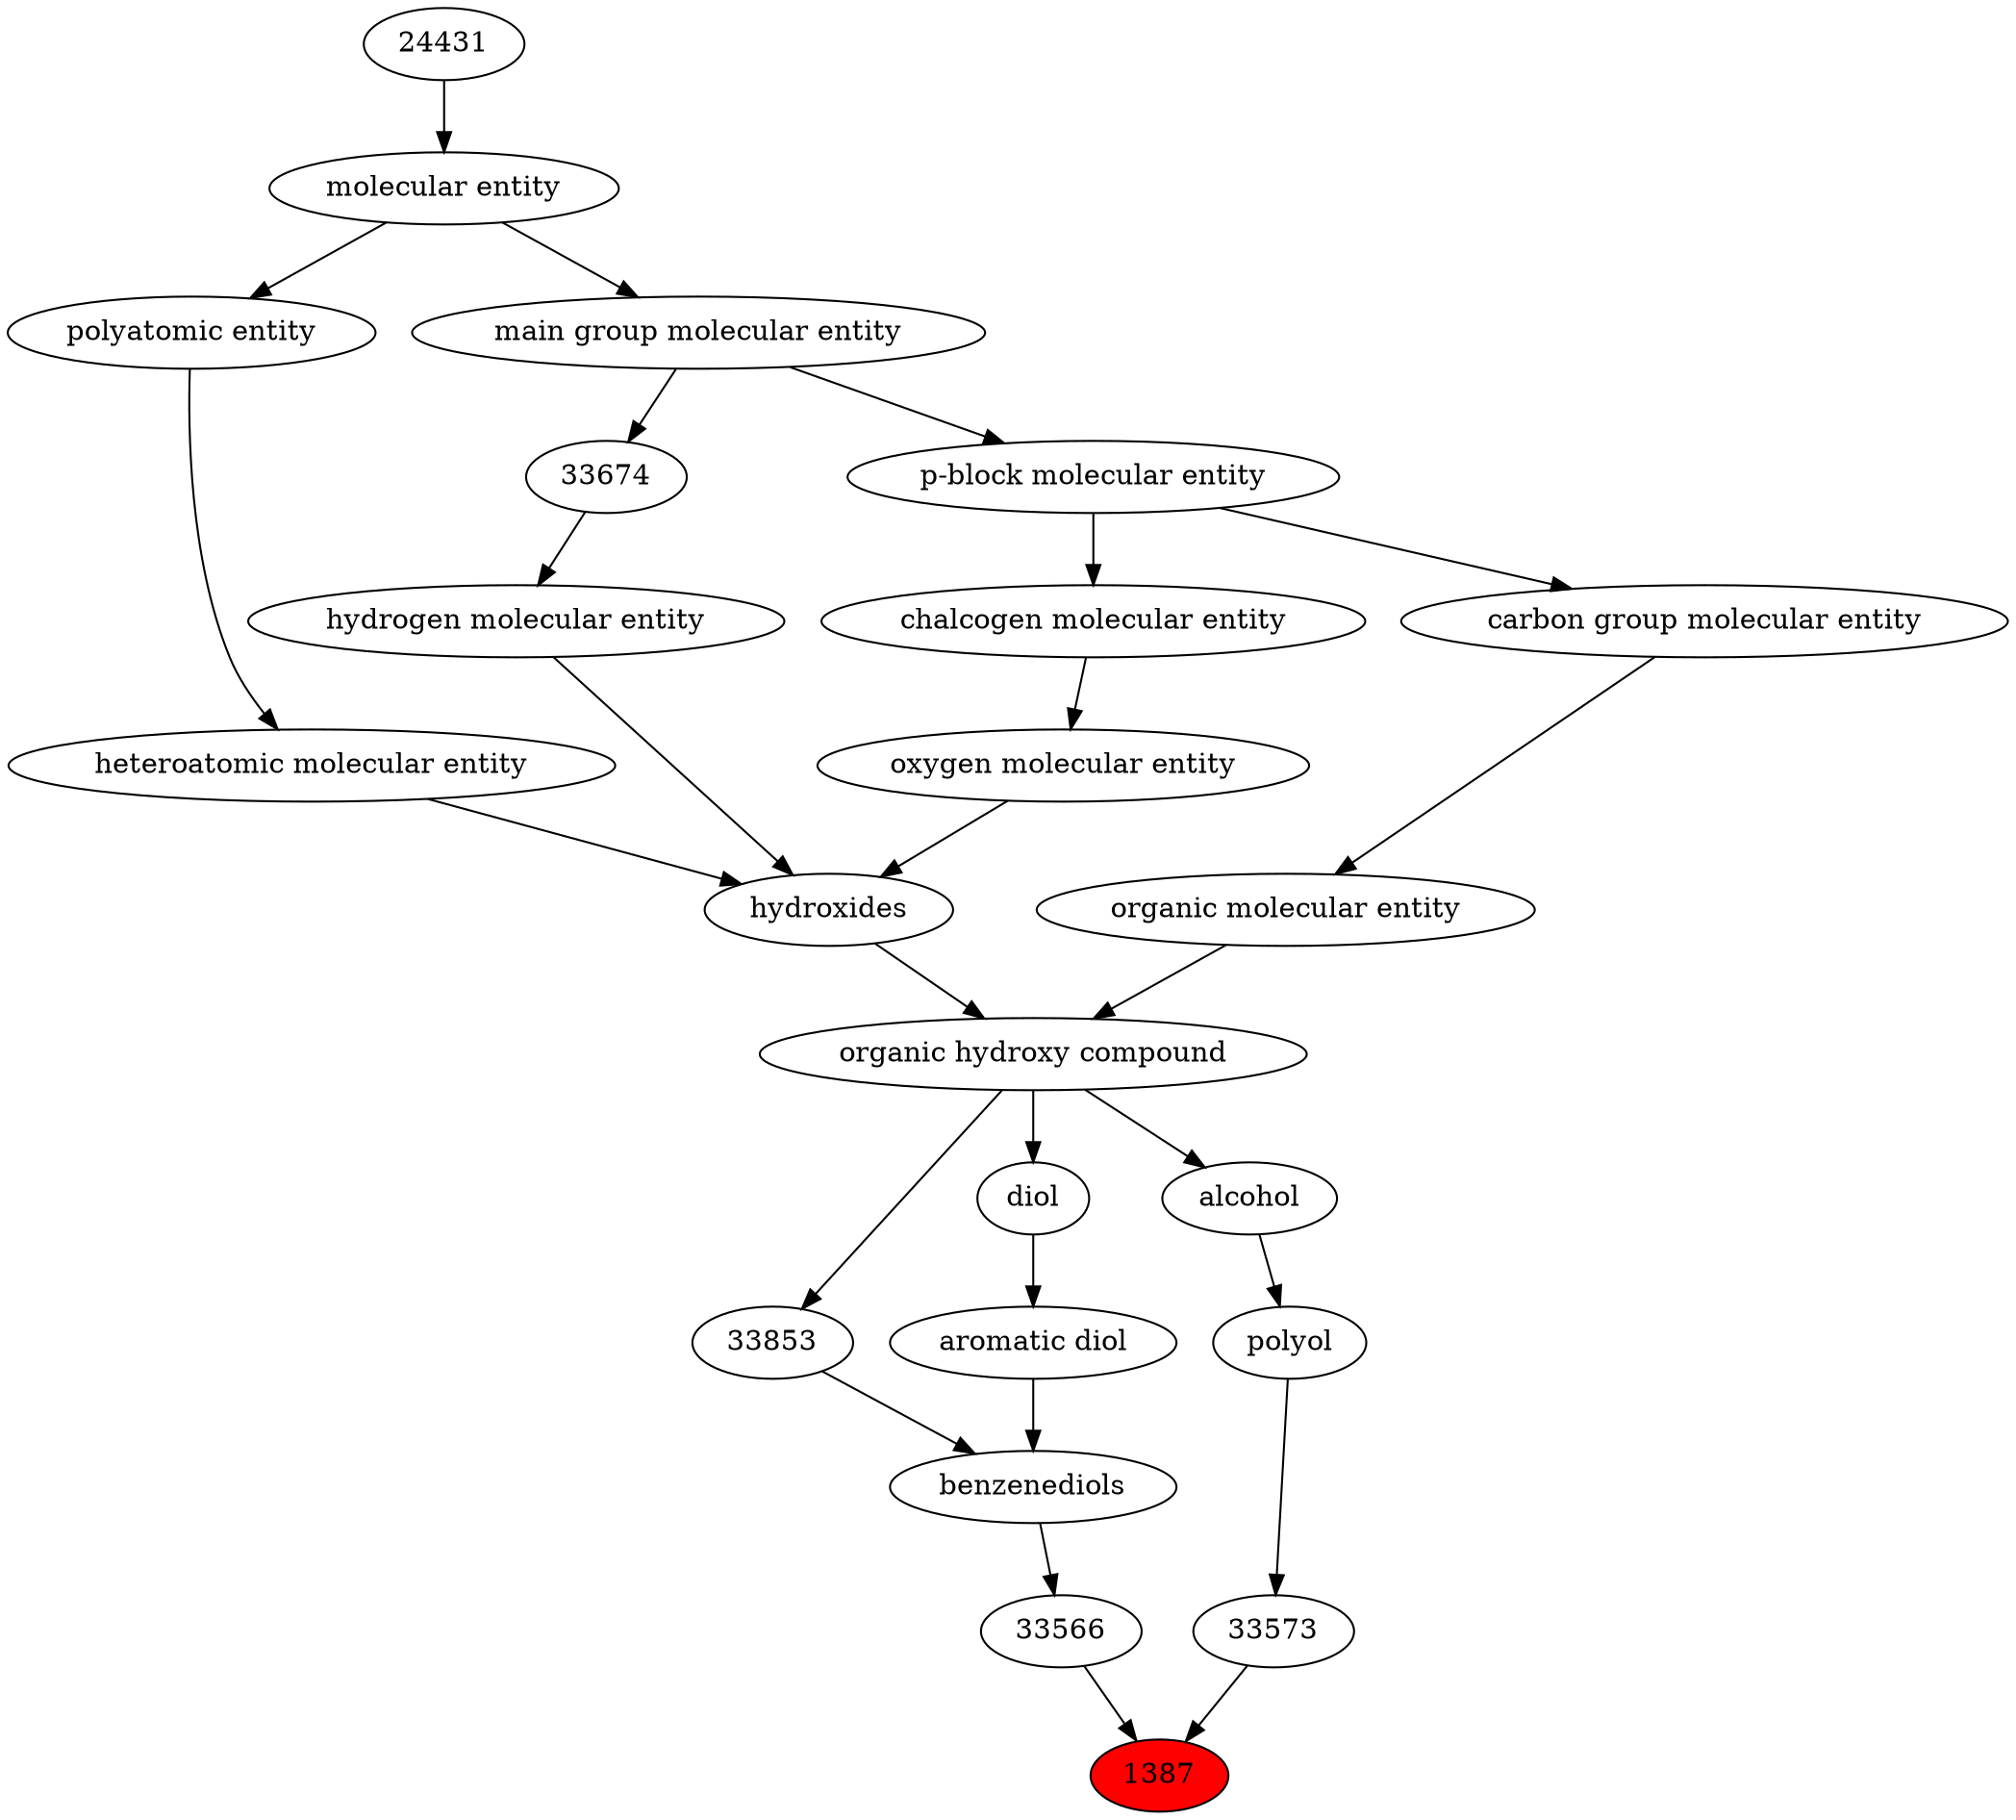 digraph tree{ 
1387 [label="1387" fillcolor=red style=filled]
33566 -> 1387
33573 -> 1387
33566 [label="33566"]
33570 -> 33566
33573 [label="33573"]
26191 -> 33573
33570 [label="benzenediols"]
33853 -> 33570
22625 -> 33570
26191 [label="polyol"]
30879 -> 26191
33853 [label="33853"]
33822 -> 33853
22625 [label="aromatic diol"]
23824 -> 22625
30879 [label="alcohol"]
33822 -> 30879
33822 [label="organic hydroxy compound"]
24651 -> 33822
50860 -> 33822
23824 [label="diol"]
33822 -> 23824
24651 [label="hydroxides"]
25806 -> 24651
33608 -> 24651
37577 -> 24651
50860 [label="organic molecular entity"]
33582 -> 50860
25806 [label="oxygen molecular entity"]
33304 -> 25806
33608 [label="hydrogen molecular entity"]
33674 -> 33608
37577 [label="heteroatomic molecular entity"]
36357 -> 37577
33582 [label="carbon group molecular entity"]
33675 -> 33582
33304 [label="chalcogen molecular entity"]
33675 -> 33304
33674 [label="33674"]
33579 -> 33674
36357 [label="polyatomic entity"]
23367 -> 36357
33675 [label="p-block molecular entity"]
33579 -> 33675
33579 [label="main group molecular entity"]
23367 -> 33579
23367 [label="molecular entity"]
24431 -> 23367
24431 [label="24431"]
}
